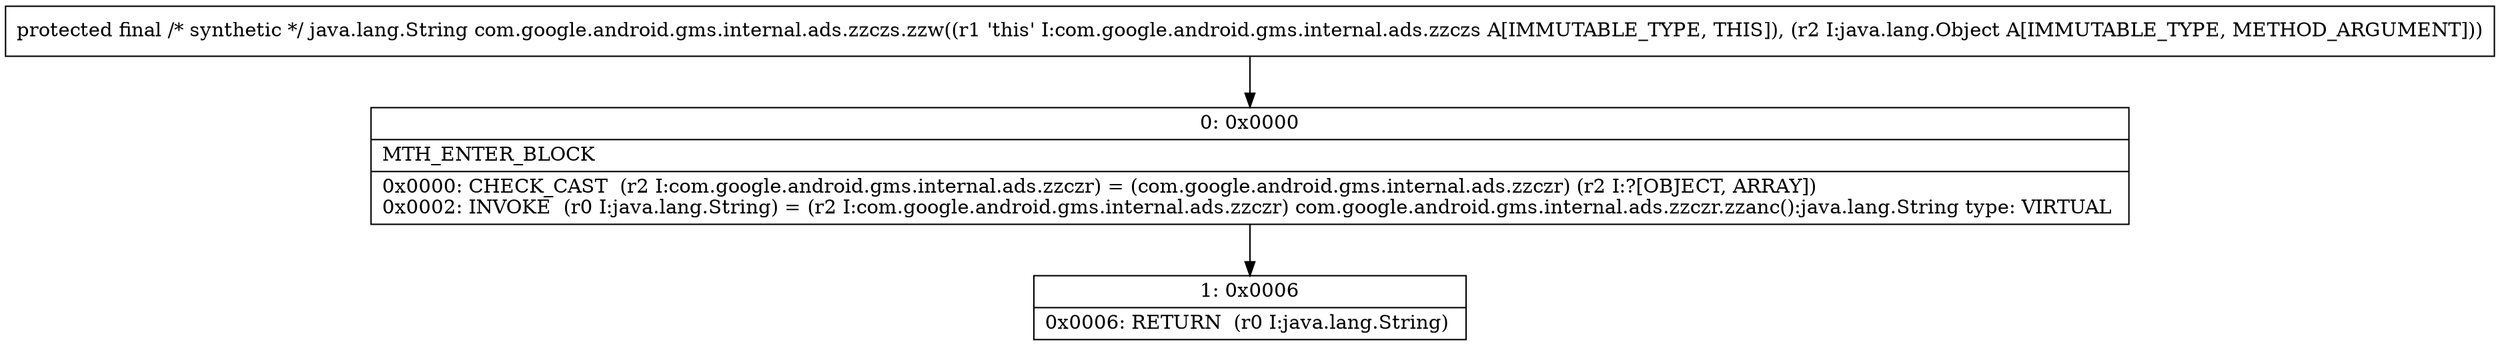 digraph "CFG forcom.google.android.gms.internal.ads.zzczs.zzw(Ljava\/lang\/Object;)Ljava\/lang\/String;" {
Node_0 [shape=record,label="{0\:\ 0x0000|MTH_ENTER_BLOCK\l|0x0000: CHECK_CAST  (r2 I:com.google.android.gms.internal.ads.zzczr) = (com.google.android.gms.internal.ads.zzczr) (r2 I:?[OBJECT, ARRAY]) \l0x0002: INVOKE  (r0 I:java.lang.String) = (r2 I:com.google.android.gms.internal.ads.zzczr) com.google.android.gms.internal.ads.zzczr.zzanc():java.lang.String type: VIRTUAL \l}"];
Node_1 [shape=record,label="{1\:\ 0x0006|0x0006: RETURN  (r0 I:java.lang.String) \l}"];
MethodNode[shape=record,label="{protected final \/* synthetic *\/ java.lang.String com.google.android.gms.internal.ads.zzczs.zzw((r1 'this' I:com.google.android.gms.internal.ads.zzczs A[IMMUTABLE_TYPE, THIS]), (r2 I:java.lang.Object A[IMMUTABLE_TYPE, METHOD_ARGUMENT])) }"];
MethodNode -> Node_0;
Node_0 -> Node_1;
}

